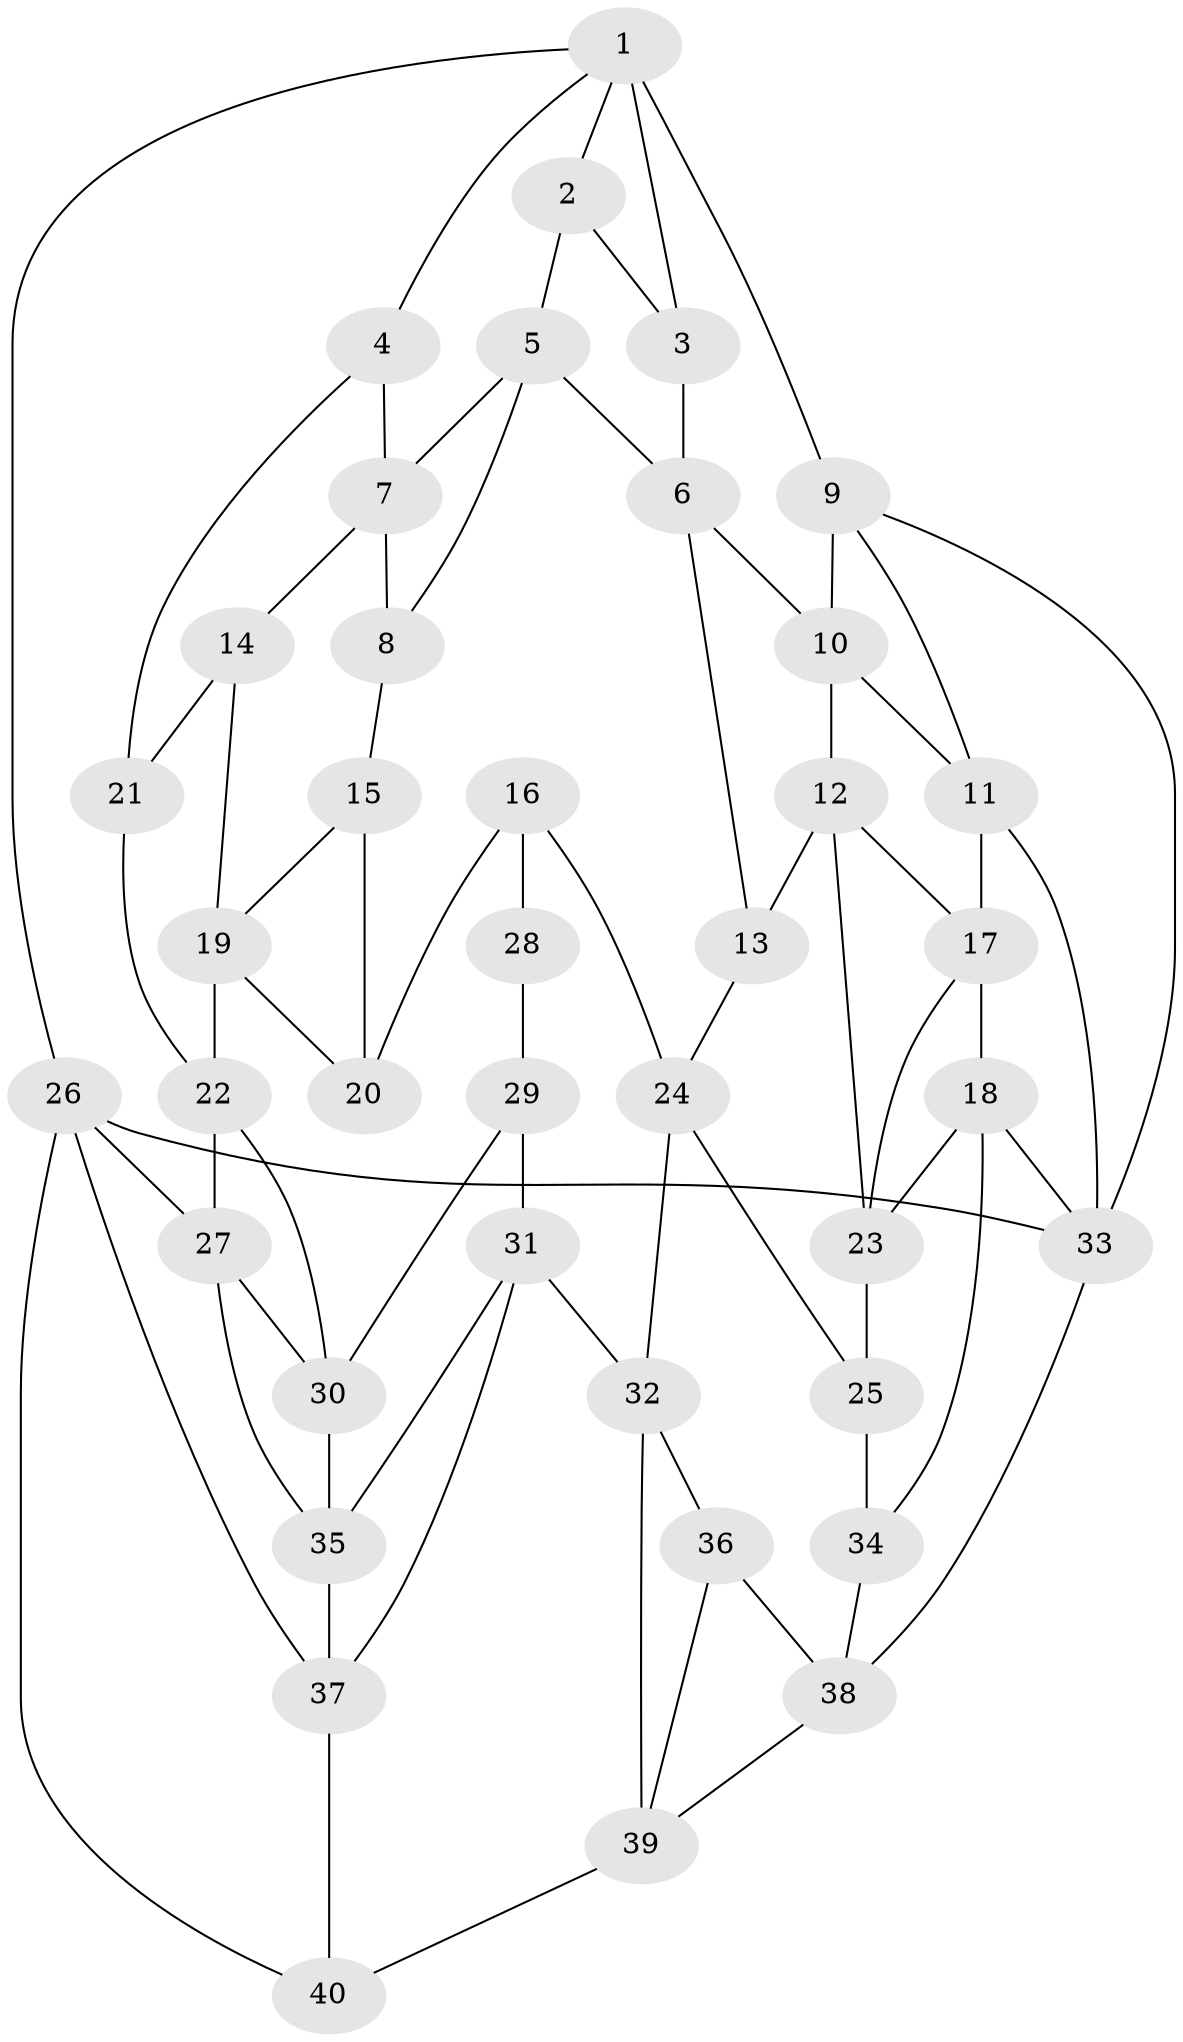 // original degree distribution, {3: 0.04, 5: 0.41333333333333333, 4: 0.28, 6: 0.26666666666666666}
// Generated by graph-tools (version 1.1) at 2025/51/03/09/25 03:51:08]
// undirected, 40 vertices, 73 edges
graph export_dot {
graph [start="1"]
  node [color=gray90,style=filled];
  1;
  2;
  3;
  4;
  5;
  6;
  7;
  8;
  9;
  10;
  11;
  12;
  13;
  14;
  15;
  16;
  17;
  18;
  19;
  20;
  21;
  22;
  23;
  24;
  25;
  26;
  27;
  28;
  29;
  30;
  31;
  32;
  33;
  34;
  35;
  36;
  37;
  38;
  39;
  40;
  1 -- 2 [weight=1.0];
  1 -- 3 [weight=1.0];
  1 -- 4 [weight=1.0];
  1 -- 9 [weight=2.0];
  1 -- 26 [weight=1.0];
  2 -- 3 [weight=1.0];
  2 -- 5 [weight=1.0];
  3 -- 6 [weight=1.0];
  4 -- 7 [weight=1.0];
  4 -- 21 [weight=1.0];
  5 -- 6 [weight=1.0];
  5 -- 7 [weight=1.0];
  5 -- 8 [weight=1.0];
  6 -- 10 [weight=1.0];
  6 -- 13 [weight=1.0];
  7 -- 8 [weight=1.0];
  7 -- 14 [weight=1.0];
  8 -- 15 [weight=2.0];
  9 -- 10 [weight=1.0];
  9 -- 11 [weight=1.0];
  9 -- 33 [weight=1.0];
  10 -- 11 [weight=1.0];
  10 -- 12 [weight=1.0];
  11 -- 17 [weight=1.0];
  11 -- 33 [weight=1.0];
  12 -- 13 [weight=1.0];
  12 -- 17 [weight=1.0];
  12 -- 23 [weight=1.0];
  13 -- 24 [weight=1.0];
  14 -- 19 [weight=1.0];
  14 -- 21 [weight=2.0];
  15 -- 19 [weight=1.0];
  15 -- 20 [weight=1.0];
  16 -- 20 [weight=1.0];
  16 -- 24 [weight=1.0];
  16 -- 28 [weight=1.0];
  17 -- 18 [weight=1.0];
  17 -- 23 [weight=1.0];
  18 -- 23 [weight=1.0];
  18 -- 33 [weight=1.0];
  18 -- 34 [weight=1.0];
  19 -- 20 [weight=1.0];
  19 -- 22 [weight=1.0];
  21 -- 22 [weight=1.0];
  22 -- 27 [weight=1.0];
  22 -- 30 [weight=1.0];
  23 -- 25 [weight=1.0];
  24 -- 25 [weight=1.0];
  24 -- 32 [weight=1.0];
  25 -- 34 [weight=2.0];
  26 -- 27 [weight=1.0];
  26 -- 33 [weight=1.0];
  26 -- 37 [weight=1.0];
  26 -- 40 [weight=1.0];
  27 -- 30 [weight=1.0];
  27 -- 35 [weight=1.0];
  28 -- 29 [weight=2.0];
  29 -- 30 [weight=1.0];
  29 -- 31 [weight=1.0];
  30 -- 35 [weight=1.0];
  31 -- 32 [weight=1.0];
  31 -- 35 [weight=1.0];
  31 -- 37 [weight=1.0];
  32 -- 36 [weight=1.0];
  32 -- 39 [weight=1.0];
  33 -- 38 [weight=1.0];
  34 -- 38 [weight=1.0];
  35 -- 37 [weight=1.0];
  36 -- 38 [weight=1.0];
  36 -- 39 [weight=1.0];
  37 -- 40 [weight=1.0];
  38 -- 39 [weight=1.0];
  39 -- 40 [weight=1.0];
}

